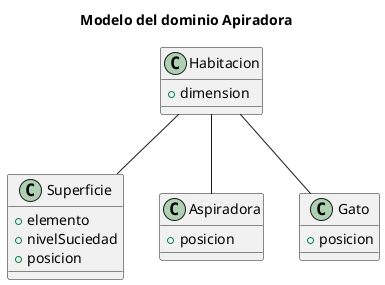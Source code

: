 @startuml
title Modelo del dominio Apiradora

class Superficie { 

    +elemento
    +nivelSuciedad
    +posicion
}

class Habitacion {

    +dimension
}

class Aspiradora {

    +posicion
}

class Gato {

    +posicion 
}

Habitacion -- Superficie
Habitacion -- Aspiradora
Habitacion -- Gato

@enduml
